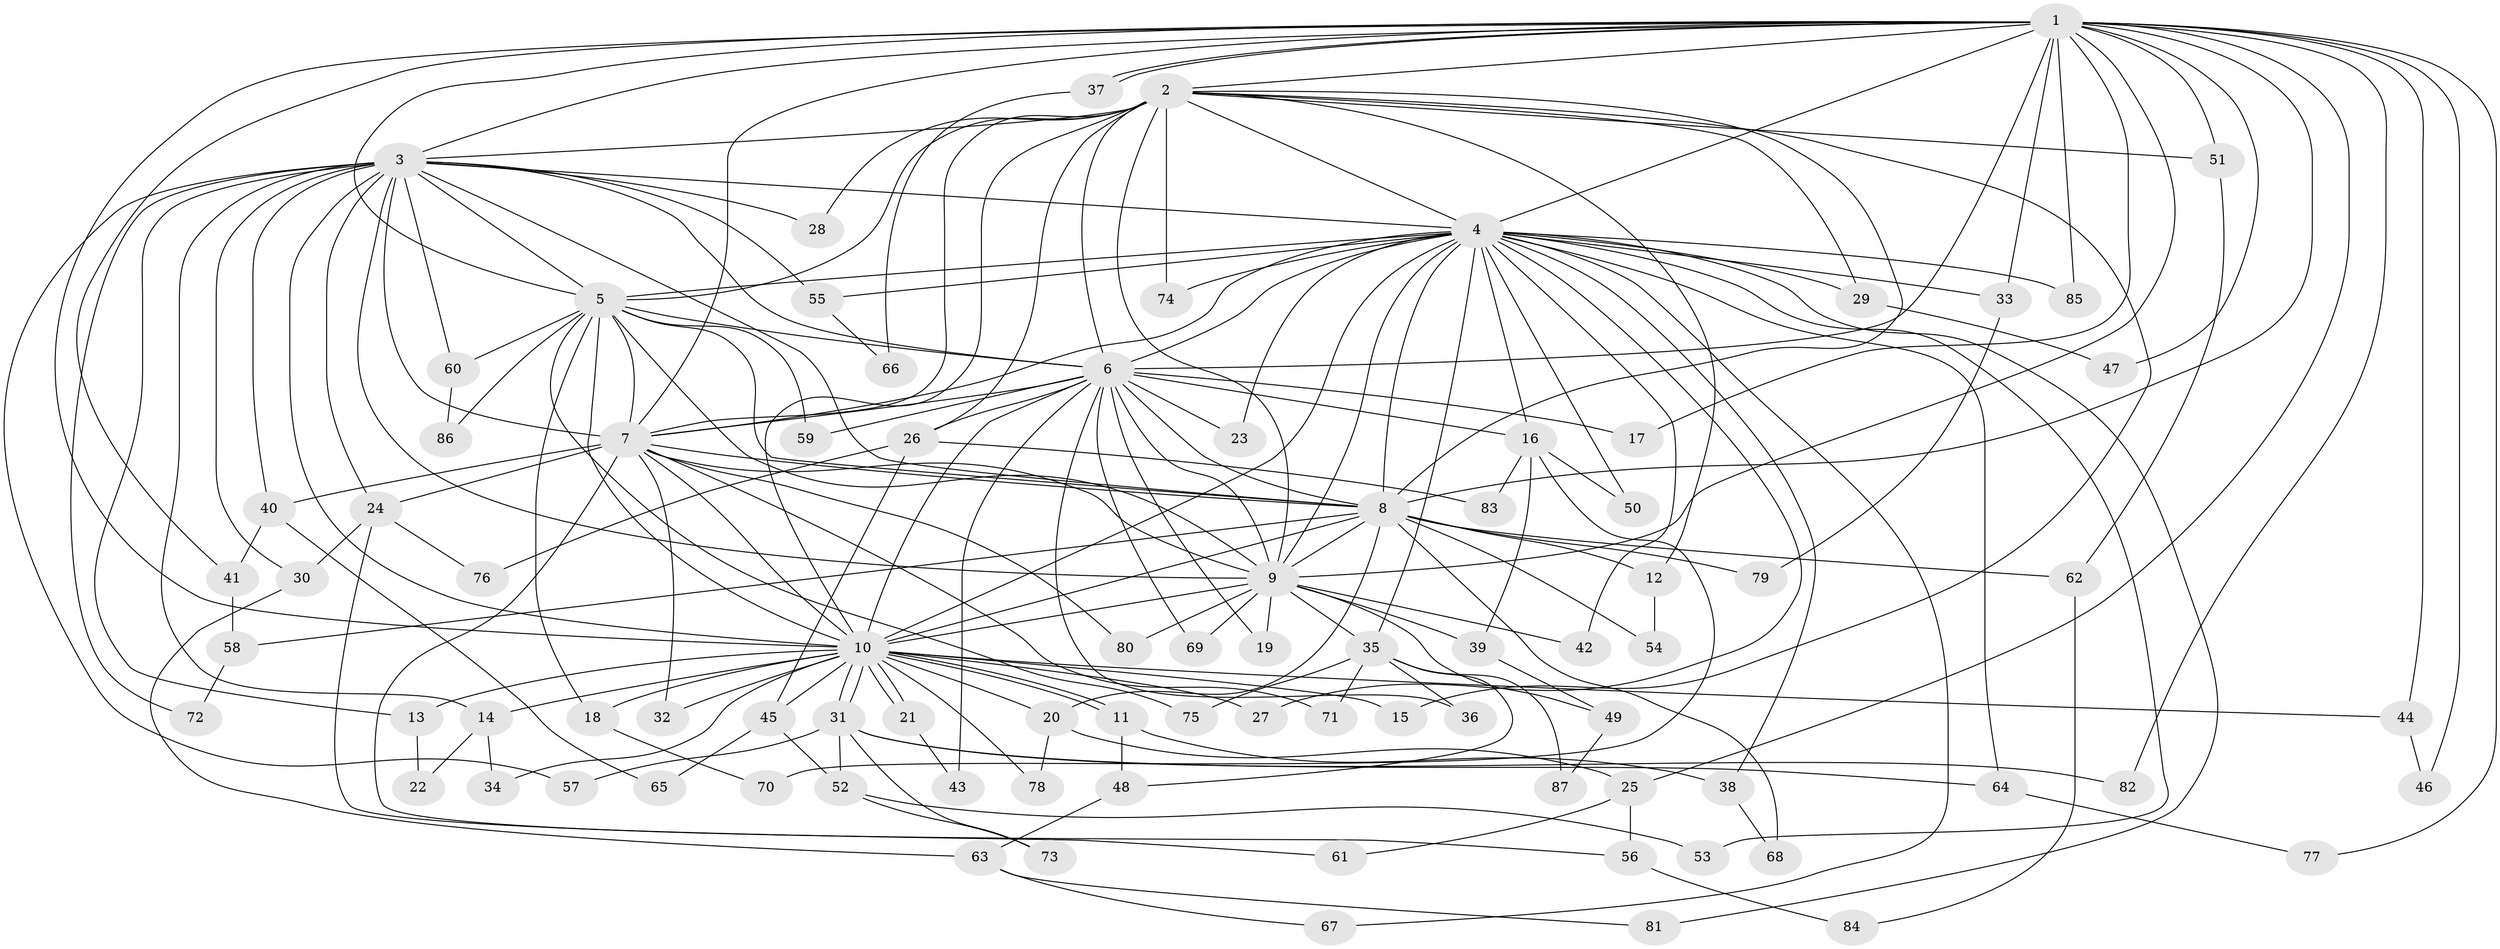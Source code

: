 // coarse degree distribution, {20: 0.015873015873015872, 24: 0.015873015873015872, 21: 0.015873015873015872, 13: 0.047619047619047616, 16: 0.015873015873015872, 15: 0.015873015873015872, 22: 0.015873015873015872, 4: 0.06349206349206349, 2: 0.4603174603174603, 3: 0.20634920634920634, 5: 0.06349206349206349, 7: 0.047619047619047616, 1: 0.015873015873015872}
// Generated by graph-tools (version 1.1) at 2025/41/03/06/25 10:41:37]
// undirected, 87 vertices, 199 edges
graph export_dot {
graph [start="1"]
  node [color=gray90,style=filled];
  1;
  2;
  3;
  4;
  5;
  6;
  7;
  8;
  9;
  10;
  11;
  12;
  13;
  14;
  15;
  16;
  17;
  18;
  19;
  20;
  21;
  22;
  23;
  24;
  25;
  26;
  27;
  28;
  29;
  30;
  31;
  32;
  33;
  34;
  35;
  36;
  37;
  38;
  39;
  40;
  41;
  42;
  43;
  44;
  45;
  46;
  47;
  48;
  49;
  50;
  51;
  52;
  53;
  54;
  55;
  56;
  57;
  58;
  59;
  60;
  61;
  62;
  63;
  64;
  65;
  66;
  67;
  68;
  69;
  70;
  71;
  72;
  73;
  74;
  75;
  76;
  77;
  78;
  79;
  80;
  81;
  82;
  83;
  84;
  85;
  86;
  87;
  1 -- 2;
  1 -- 3;
  1 -- 4;
  1 -- 5;
  1 -- 6;
  1 -- 7;
  1 -- 8;
  1 -- 9;
  1 -- 10;
  1 -- 17;
  1 -- 25;
  1 -- 33;
  1 -- 37;
  1 -- 37;
  1 -- 41;
  1 -- 44;
  1 -- 46;
  1 -- 47;
  1 -- 51;
  1 -- 77;
  1 -- 82;
  1 -- 85;
  2 -- 3;
  2 -- 4;
  2 -- 5;
  2 -- 6;
  2 -- 7;
  2 -- 8;
  2 -- 9;
  2 -- 10;
  2 -- 12;
  2 -- 15;
  2 -- 26;
  2 -- 28;
  2 -- 29;
  2 -- 51;
  2 -- 74;
  3 -- 4;
  3 -- 5;
  3 -- 6;
  3 -- 7;
  3 -- 8;
  3 -- 9;
  3 -- 10;
  3 -- 13;
  3 -- 14;
  3 -- 24;
  3 -- 28;
  3 -- 30;
  3 -- 40;
  3 -- 55;
  3 -- 57;
  3 -- 60;
  3 -- 72;
  4 -- 5;
  4 -- 6;
  4 -- 7;
  4 -- 8;
  4 -- 9;
  4 -- 10;
  4 -- 16;
  4 -- 23;
  4 -- 27;
  4 -- 29;
  4 -- 33;
  4 -- 35;
  4 -- 38;
  4 -- 42;
  4 -- 50;
  4 -- 53;
  4 -- 55;
  4 -- 64;
  4 -- 67;
  4 -- 74;
  4 -- 81;
  4 -- 85;
  5 -- 6;
  5 -- 7;
  5 -- 8;
  5 -- 9;
  5 -- 10;
  5 -- 18;
  5 -- 59;
  5 -- 60;
  5 -- 75;
  5 -- 86;
  6 -- 7;
  6 -- 8;
  6 -- 9;
  6 -- 10;
  6 -- 16;
  6 -- 17;
  6 -- 19;
  6 -- 23;
  6 -- 26;
  6 -- 36;
  6 -- 43;
  6 -- 59;
  6 -- 69;
  7 -- 8;
  7 -- 9;
  7 -- 10;
  7 -- 24;
  7 -- 32;
  7 -- 40;
  7 -- 56;
  7 -- 71;
  7 -- 80;
  8 -- 9;
  8 -- 10;
  8 -- 12;
  8 -- 20;
  8 -- 54;
  8 -- 58;
  8 -- 62;
  8 -- 68;
  8 -- 79;
  9 -- 10;
  9 -- 19;
  9 -- 35;
  9 -- 39;
  9 -- 42;
  9 -- 49;
  9 -- 69;
  9 -- 80;
  10 -- 11;
  10 -- 11;
  10 -- 13;
  10 -- 14;
  10 -- 15;
  10 -- 18;
  10 -- 20;
  10 -- 21;
  10 -- 21;
  10 -- 27;
  10 -- 31;
  10 -- 31;
  10 -- 32;
  10 -- 34;
  10 -- 44;
  10 -- 45;
  10 -- 78;
  11 -- 38;
  11 -- 48;
  12 -- 54;
  13 -- 22;
  14 -- 22;
  14 -- 34;
  16 -- 39;
  16 -- 50;
  16 -- 70;
  16 -- 83;
  18 -- 70;
  20 -- 25;
  20 -- 78;
  21 -- 43;
  24 -- 30;
  24 -- 61;
  24 -- 76;
  25 -- 56;
  25 -- 61;
  26 -- 45;
  26 -- 76;
  26 -- 83;
  29 -- 47;
  30 -- 63;
  31 -- 52;
  31 -- 57;
  31 -- 64;
  31 -- 73;
  31 -- 82;
  33 -- 79;
  35 -- 36;
  35 -- 48;
  35 -- 71;
  35 -- 75;
  35 -- 87;
  37 -- 66;
  38 -- 68;
  39 -- 49;
  40 -- 41;
  40 -- 65;
  41 -- 58;
  44 -- 46;
  45 -- 52;
  45 -- 65;
  48 -- 63;
  49 -- 87;
  51 -- 62;
  52 -- 53;
  52 -- 73;
  55 -- 66;
  56 -- 84;
  58 -- 72;
  60 -- 86;
  62 -- 84;
  63 -- 67;
  63 -- 81;
  64 -- 77;
}
